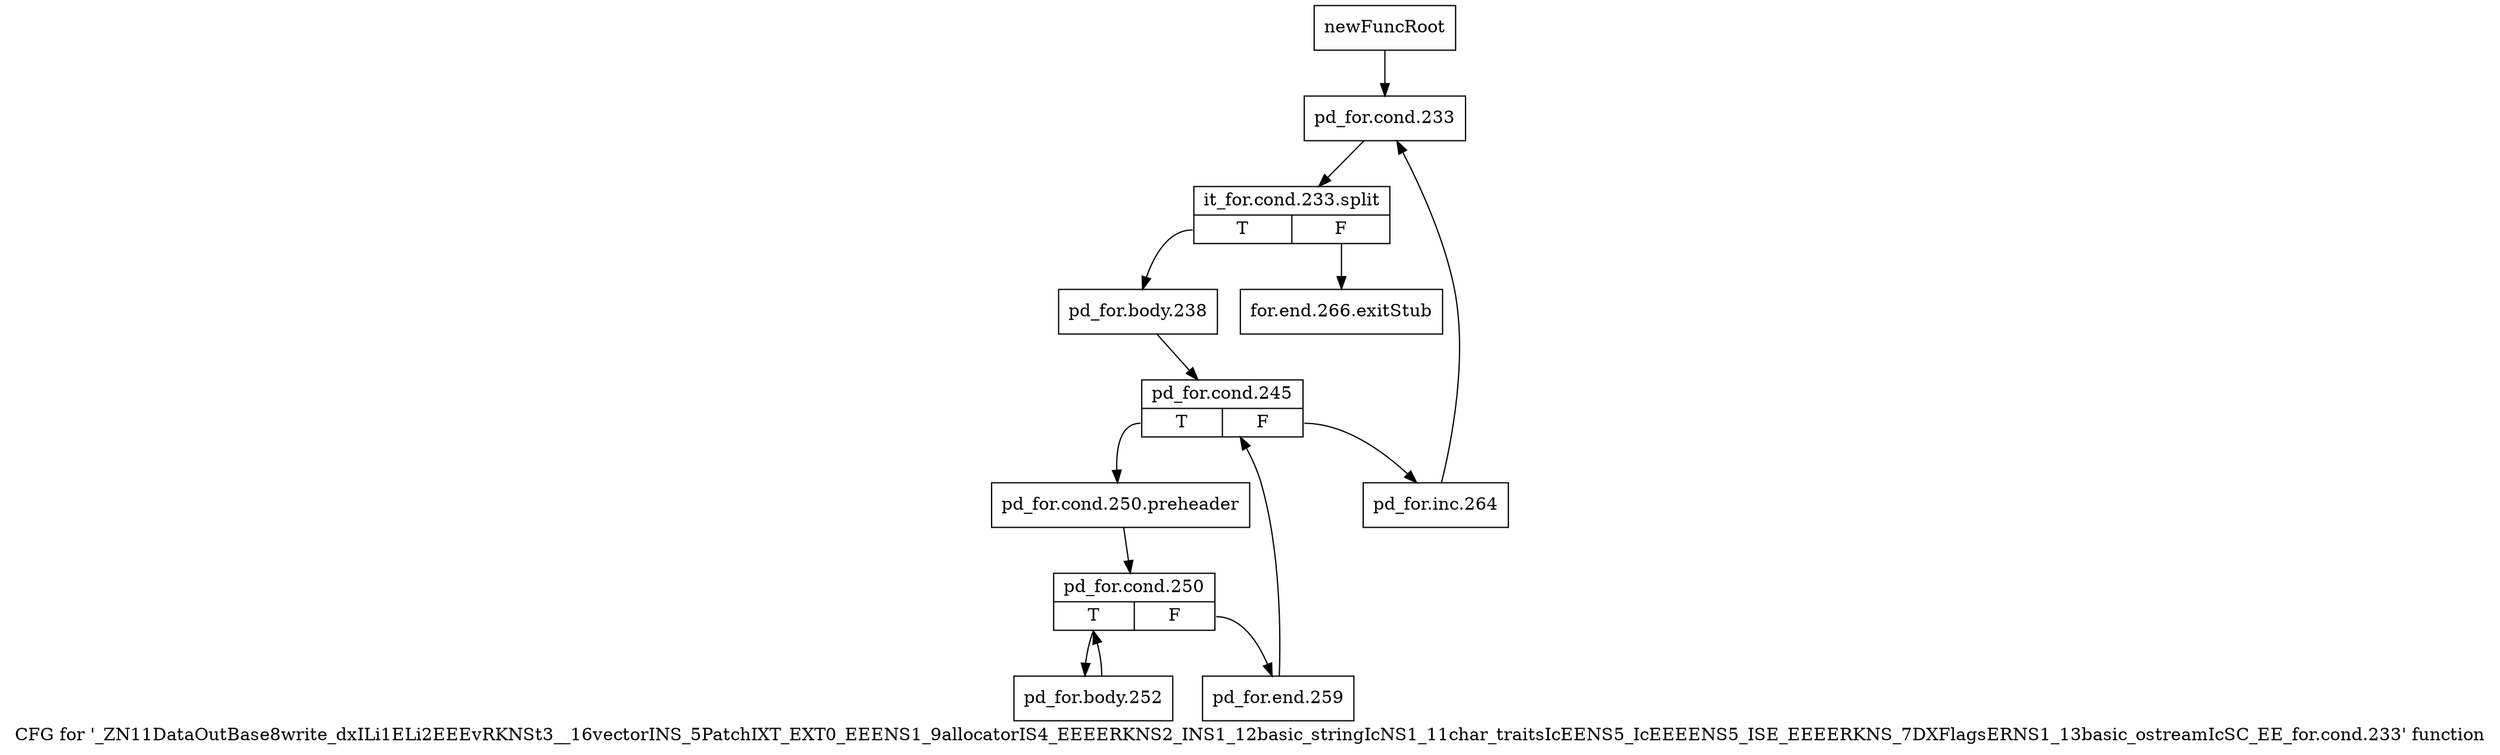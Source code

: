 digraph "CFG for '_ZN11DataOutBase8write_dxILi1ELi2EEEvRKNSt3__16vectorINS_5PatchIXT_EXT0_EEENS1_9allocatorIS4_EEEERKNS2_INS1_12basic_stringIcNS1_11char_traitsIcEENS5_IcEEEENS5_ISE_EEEERKNS_7DXFlagsERNS1_13basic_ostreamIcSC_EE_for.cond.233' function" {
	label="CFG for '_ZN11DataOutBase8write_dxILi1ELi2EEEvRKNSt3__16vectorINS_5PatchIXT_EXT0_EEENS1_9allocatorIS4_EEEERKNS2_INS1_12basic_stringIcNS1_11char_traitsIcEENS5_IcEEEENS5_ISE_EEEERKNS_7DXFlagsERNS1_13basic_ostreamIcSC_EE_for.cond.233' function";

	Node0x8c8ed10 [shape=record,label="{newFuncRoot}"];
	Node0x8c8ed10 -> Node0x8c8edb0;
	Node0x8c8ed60 [shape=record,label="{for.end.266.exitStub}"];
	Node0x8c8edb0 [shape=record,label="{pd_for.cond.233}"];
	Node0x8c8edb0 -> Node0xb782540;
	Node0xb782540 [shape=record,label="{it_for.cond.233.split|{<s0>T|<s1>F}}"];
	Node0xb782540:s0 -> Node0x8c8ee00;
	Node0xb782540:s1 -> Node0x8c8ed60;
	Node0x8c8ee00 [shape=record,label="{pd_for.body.238}"];
	Node0x8c8ee00 -> Node0x8c8ee50;
	Node0x8c8ee50 [shape=record,label="{pd_for.cond.245|{<s0>T|<s1>F}}"];
	Node0x8c8ee50:s0 -> Node0x8c8eef0;
	Node0x8c8ee50:s1 -> Node0x8c8eea0;
	Node0x8c8eea0 [shape=record,label="{pd_for.inc.264}"];
	Node0x8c8eea0 -> Node0x8c8edb0;
	Node0x8c8eef0 [shape=record,label="{pd_for.cond.250.preheader}"];
	Node0x8c8eef0 -> Node0x8c8ef40;
	Node0x8c8ef40 [shape=record,label="{pd_for.cond.250|{<s0>T|<s1>F}}"];
	Node0x8c8ef40:s0 -> Node0x8c8efe0;
	Node0x8c8ef40:s1 -> Node0x8c8ef90;
	Node0x8c8ef90 [shape=record,label="{pd_for.end.259}"];
	Node0x8c8ef90 -> Node0x8c8ee50;
	Node0x8c8efe0 [shape=record,label="{pd_for.body.252}"];
	Node0x8c8efe0 -> Node0x8c8ef40;
}
